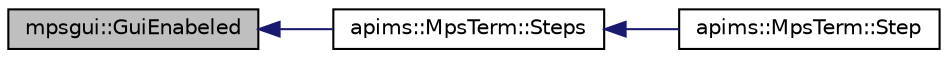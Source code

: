 digraph G
{
  edge [fontname="Helvetica",fontsize="10",labelfontname="Helvetica",labelfontsize="10"];
  node [fontname="Helvetica",fontsize="10",shape=record];
  rankdir=LR;
  Node1 [label="mpsgui::GuiEnabeled",height=0.2,width=0.4,color="black", fillcolor="grey75", style="filled" fontcolor="black"];
  Node1 -> Node2 [dir=back,color="midnightblue",fontsize="10",style="solid",fontname="Helvetica"];
  Node2 [label="apims::MpsTerm::Steps",height=0.2,width=0.4,color="black", fillcolor="white", style="filled",URL="$classapims_1_1_mps_term.html#a2ab5a85eccba89faed44f939c040de02"];
  Node2 -> Node3 [dir=back,color="midnightblue",fontsize="10",style="solid",fontname="Helvetica"];
  Node3 [label="apims::MpsTerm::Step",height=0.2,width=0.4,color="black", fillcolor="white", style="filled",URL="$classapims_1_1_mps_term.html#a3e7849cb47f43282ee14d4624cd7018c"];
}
